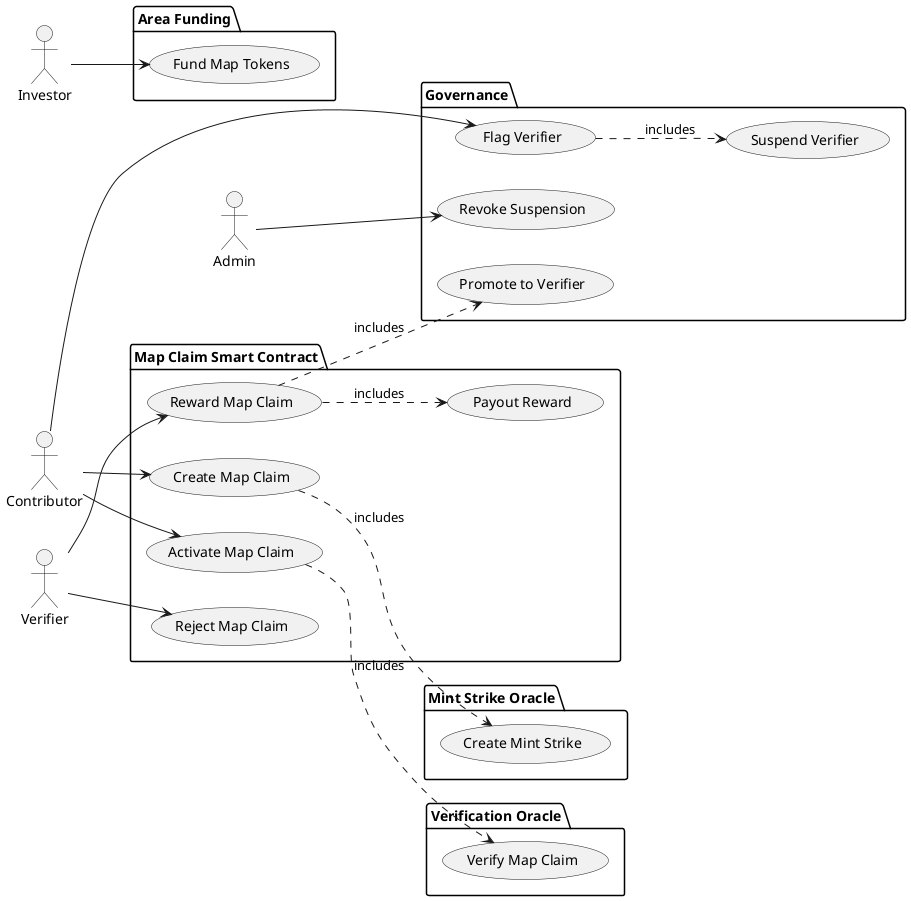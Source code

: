 @startuml
left to right direction
actor Contributor
actor Verifier
actor Admin
actor Investor

package "Map Claim Smart Contract" {
  usecase (Create Map Claim) as UC1
  usecase (Activate Map Claim) as UC2
  usecase (Reward Map Claim) as UC3
  usecase (Reject Map Claim) as UC4
  usecase (Payout Reward) as UC3.1
}

package "Mint Strike Oracle" {
  usecase (Create Mint Strike) as UC5
}

package "Verification Oracle" {
  usecase (Verify Map Claim) as UC6
}

package "Governance" {
  usecase (Promote to Verifier) as UC7
  usecase (Flag Verifier) as UC8
  usecase (Suspend Verifier) as UC9
  usecase (Revoke Suspension) as UC10
}

package "Area Funding" {
  usecase (Fund Map Tokens) as UC11
}

Contributor --> UC1
Contributor --> UC2

Contributor --> UC8
Verifier --> UC3
Verifier --> UC4

Admin --> UC10

Investor --> UC11

UC1 ..> UC5 : includes
UC2 ..> UC6 : includes
UC3 ..> UC7 : includes
UC8 ..> UC9 : includes
UC3 ..> UC3.1 : includes

@enduml
